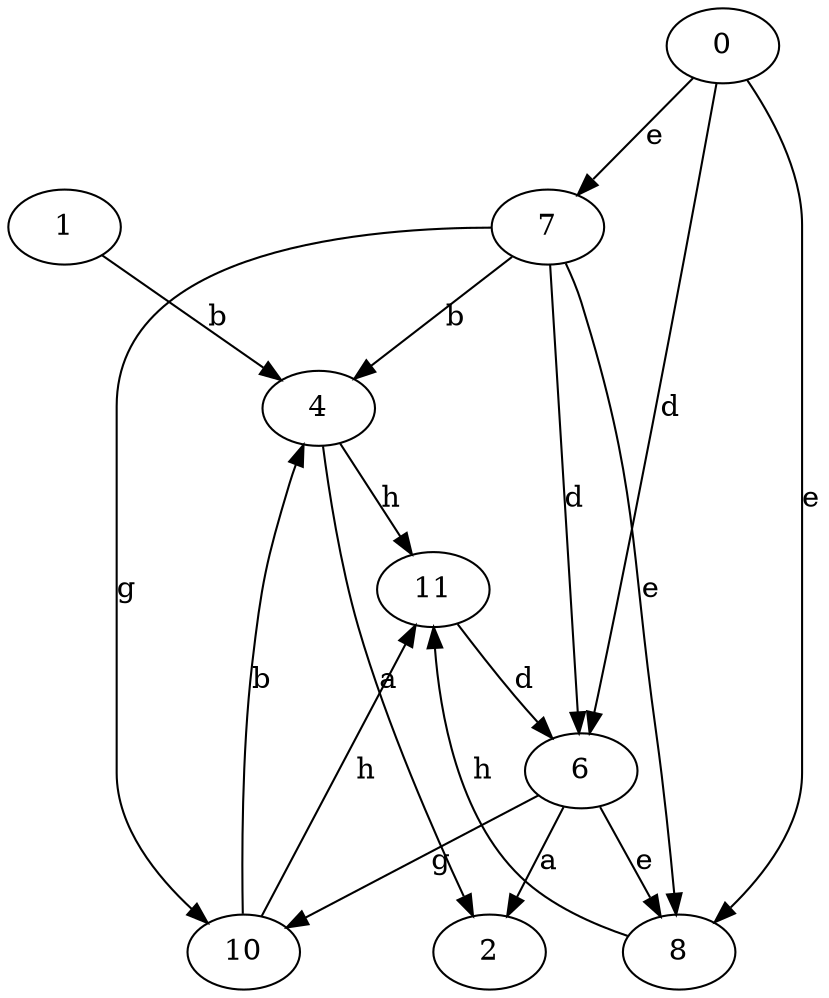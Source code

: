 strict digraph  {
1;
2;
4;
0;
6;
7;
8;
10;
11;
1 -> 4  [label=b];
4 -> 2  [label=a];
4 -> 11  [label=h];
0 -> 6  [label=d];
0 -> 7  [label=e];
0 -> 8  [label=e];
6 -> 2  [label=a];
6 -> 8  [label=e];
6 -> 10  [label=g];
7 -> 4  [label=b];
7 -> 6  [label=d];
7 -> 8  [label=e];
7 -> 10  [label=g];
8 -> 11  [label=h];
10 -> 4  [label=b];
10 -> 11  [label=h];
11 -> 6  [label=d];
}
